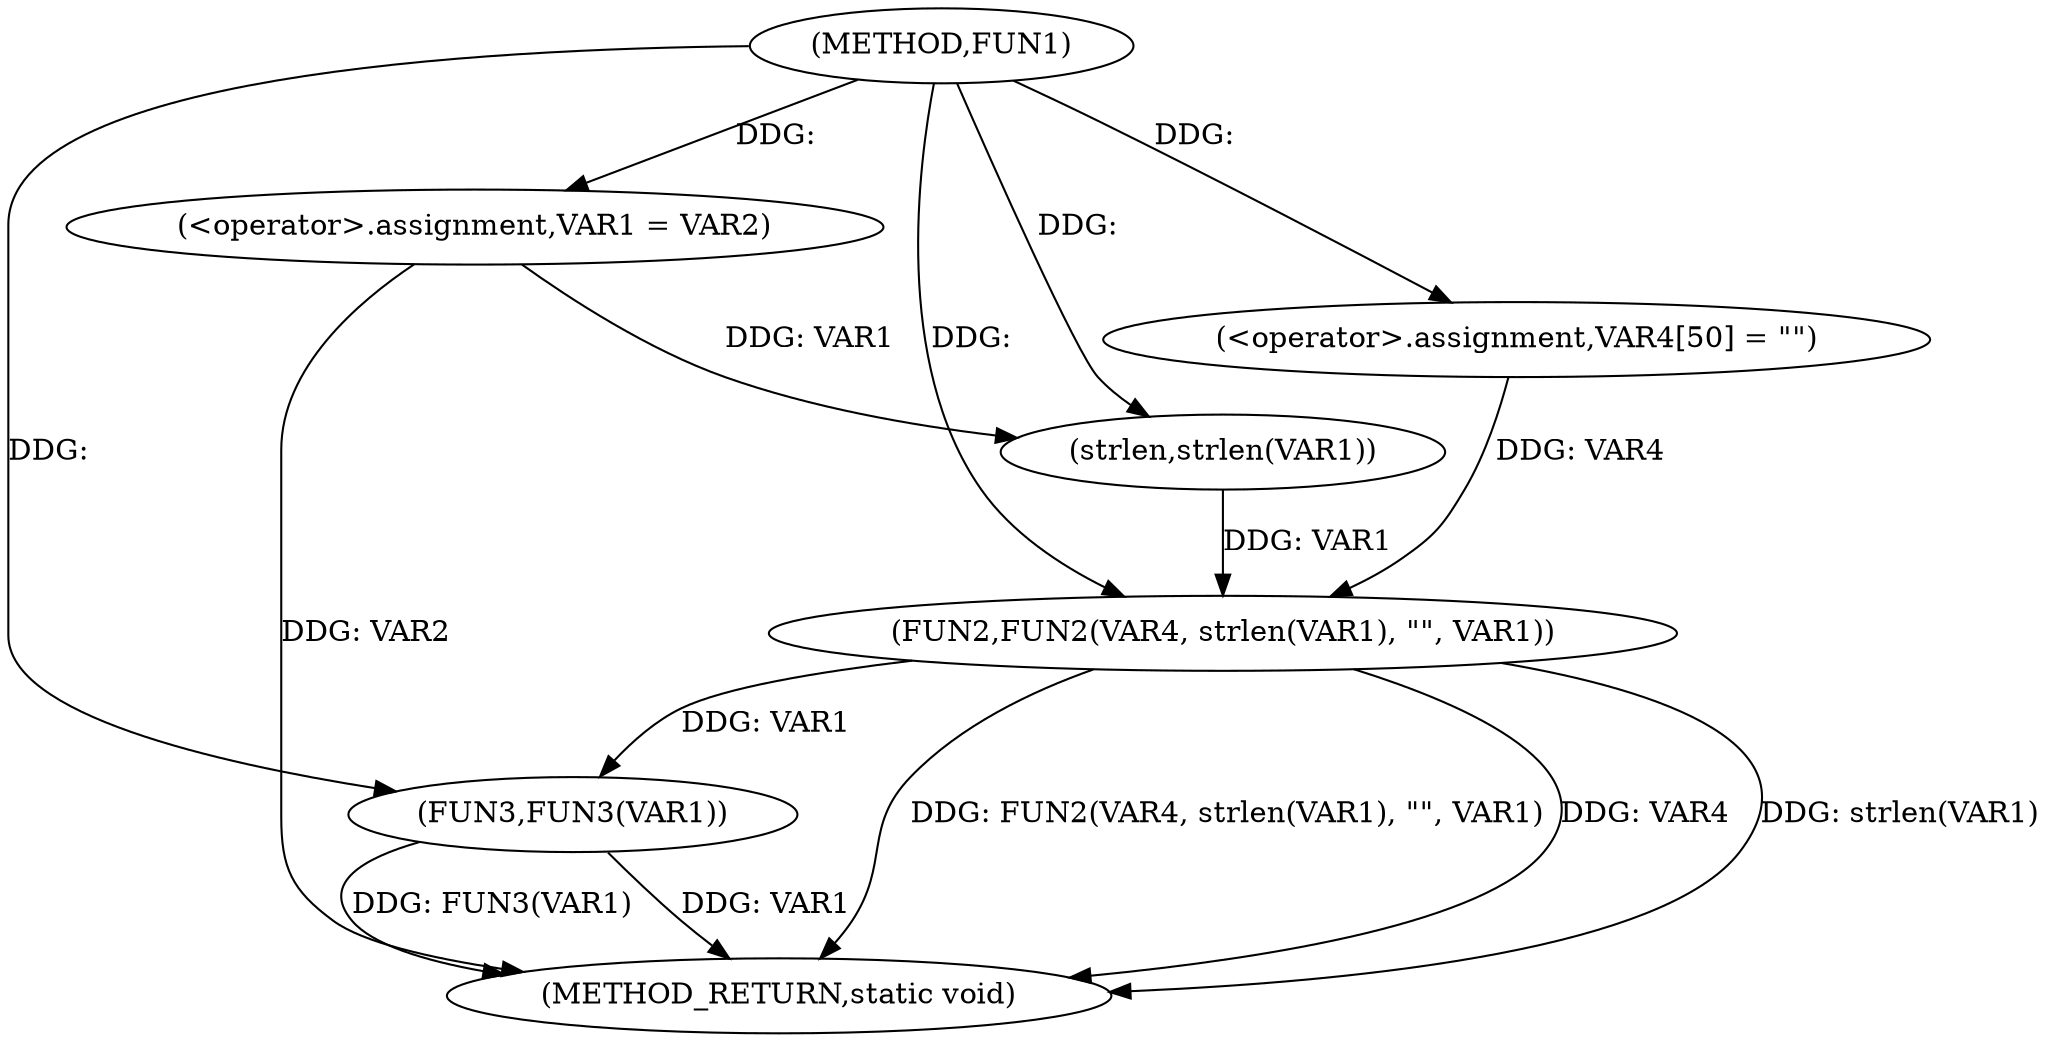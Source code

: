 digraph FUN1 {  
"1000100" [label = "(METHOD,FUN1)" ]
"1000122" [label = "(METHOD_RETURN,static void)" ]
"1000104" [label = "(<operator>.assignment,VAR1 = VAR2)" ]
"1000111" [label = "(<operator>.assignment,VAR4[50] = \"\")" ]
"1000114" [label = "(FUN2,FUN2(VAR4, strlen(VAR1), \"\", VAR1))" ]
"1000116" [label = "(strlen,strlen(VAR1))" ]
"1000120" [label = "(FUN3,FUN3(VAR1))" ]
  "1000114" -> "1000122"  [ label = "DDG: FUN2(VAR4, strlen(VAR1), \"\", VAR1)"] 
  "1000120" -> "1000122"  [ label = "DDG: FUN3(VAR1)"] 
  "1000104" -> "1000122"  [ label = "DDG: VAR2"] 
  "1000114" -> "1000122"  [ label = "DDG: VAR4"] 
  "1000120" -> "1000122"  [ label = "DDG: VAR1"] 
  "1000114" -> "1000122"  [ label = "DDG: strlen(VAR1)"] 
  "1000100" -> "1000104"  [ label = "DDG: "] 
  "1000100" -> "1000111"  [ label = "DDG: "] 
  "1000111" -> "1000114"  [ label = "DDG: VAR4"] 
  "1000100" -> "1000114"  [ label = "DDG: "] 
  "1000116" -> "1000114"  [ label = "DDG: VAR1"] 
  "1000104" -> "1000116"  [ label = "DDG: VAR1"] 
  "1000100" -> "1000116"  [ label = "DDG: "] 
  "1000114" -> "1000120"  [ label = "DDG: VAR1"] 
  "1000100" -> "1000120"  [ label = "DDG: "] 
}
